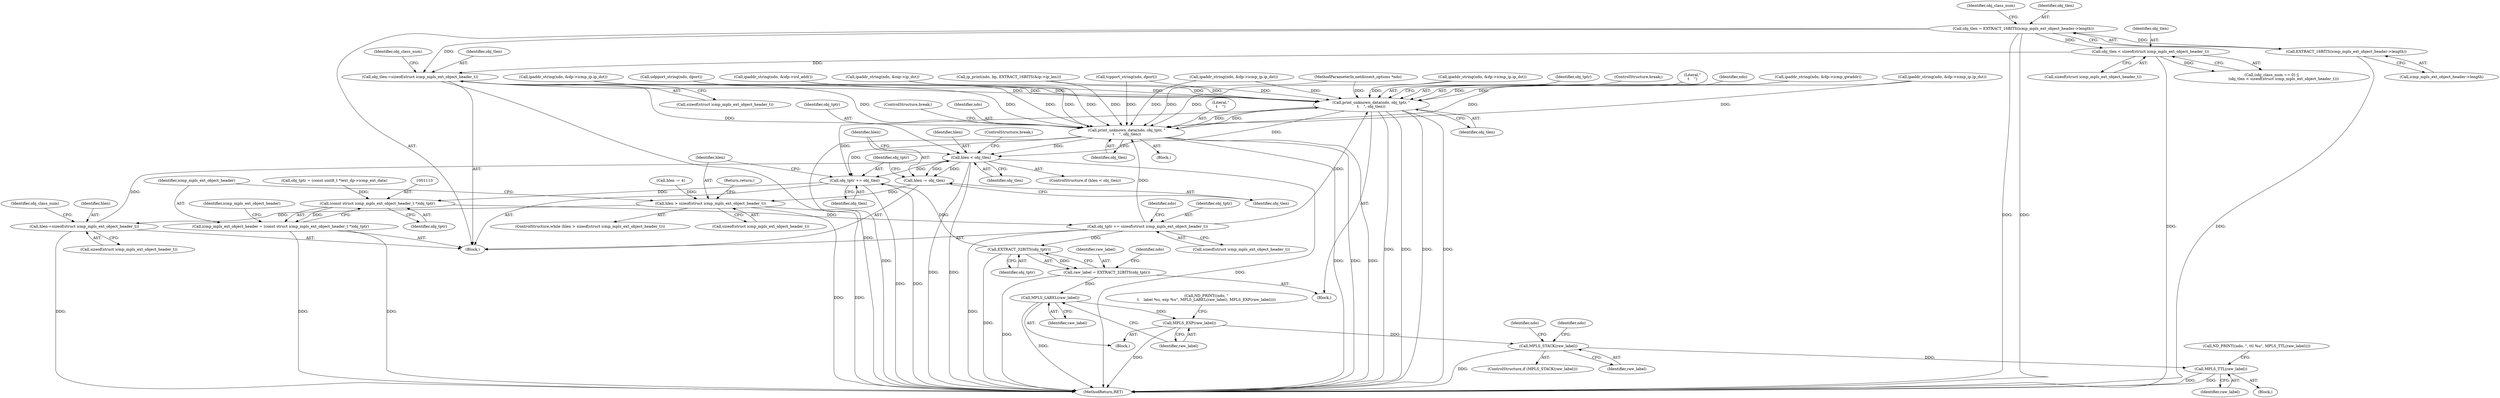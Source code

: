 digraph "0_tcpdump_2b62d1dda41590db29368ec7ba5f4faf3464765a@API" {
"1001168" [label="(Call,obj_tlen-=sizeof(struct icmp_mpls_ext_object_header_t))"];
"1001162" [label="(Call,obj_tlen < sizeof(struct icmp_mpls_ext_object_header_t))"];
"1001118" [label="(Call,obj_tlen = EXTRACT_16BITS(icmp_mpls_ext_object_header->length))"];
"1001120" [label="(Call,EXTRACT_16BITS(icmp_mpls_ext_object_header->length))"];
"1001214" [label="(Call,print_unknown_data(ndo, obj_tptr, \"\n\t    \", obj_tlen))"];
"1001222" [label="(Call,print_unknown_data(ndo, obj_tptr, \"\n\t    \", obj_tlen))"];
"1001229" [label="(Call,hlen < obj_tlen)"];
"1001233" [label="(Call,hlen -= obj_tlen)"];
"1001105" [label="(Call,hlen > sizeof(struct icmp_mpls_ext_object_header_t))"];
"1001153" [label="(Call,hlen-=sizeof(struct icmp_mpls_ext_object_header_t))"];
"1001236" [label="(Call,obj_tptr += obj_tlen)"];
"1001112" [label="(Call,(const struct icmp_mpls_ext_object_header_t *)obj_tptr)"];
"1001110" [label="(Call,icmp_mpls_ext_object_header = (const struct icmp_mpls_ext_object_header_t *)obj_tptr)"];
"1001134" [label="(Call,obj_tptr += sizeof(struct icmp_mpls_ext_object_header_t))"];
"1001186" [label="(Call,EXTRACT_32BITS(obj_tptr))"];
"1001184" [label="(Call,raw_label = EXTRACT_32BITS(obj_tptr))"];
"1001194" [label="(Call,MPLS_LABEL(raw_label))"];
"1001196" [label="(Call,MPLS_EXP(raw_label))"];
"1001199" [label="(Call,MPLS_STACK(raw_label))"];
"1001210" [label="(Call,MPLS_TTL(raw_label))"];
"1001239" [label="(Return,return;)"];
"1001160" [label="(Identifier,obj_class_num)"];
"1000365" [label="(Call,ipaddr_string(ndo, &dp->icmp_ip.ip_dst))"];
"1001232" [label="(ControlStructure,break;)"];
"1001094" [label="(Call,hlen -= 4)"];
"1001188" [label="(Call,ND_PRINT((ndo, \"\n\t    label %u, exp %u\", MPLS_LABEL(raw_label), MPLS_EXP(raw_label))))"];
"1001169" [label="(Identifier,obj_tlen)"];
"1000448" [label="(Call,ipaddr_string(ndo, &dp->icmp_gwaddr))"];
"1001162" [label="(Call,obj_tlen < sizeof(struct icmp_mpls_ext_object_header_t))"];
"1001107" [label="(Call,sizeof(struct icmp_mpls_ext_object_header_t))"];
"1001117" [label="(Identifier,icmp_mpls_ext_object_header)"];
"1001153" [label="(Call,hlen-=sizeof(struct icmp_mpls_ext_object_header_t))"];
"1001185" [label="(Identifier,raw_label)"];
"1001207" [label="(Identifier,ndo)"];
"1000221" [label="(Call,ipaddr_string(ndo, &dp->icmp_ip.ip_dst))"];
"1001197" [label="(Identifier,raw_label)"];
"1001214" [label="(Call,print_unknown_data(ndo, obj_tptr, \"\n\t    \", obj_tlen))"];
"1001186" [label="(Call,EXTRACT_32BITS(obj_tptr))"];
"1001215" [label="(Identifier,ndo)"];
"1001109" [label="(Block,)"];
"1001184" [label="(Call,raw_label = EXTRACT_32BITS(obj_tptr))"];
"1001230" [label="(Identifier,hlen)"];
"1001106" [label="(Identifier,hlen)"];
"1001210" [label="(Call,MPLS_TTL(raw_label))"];
"1001245" [label="(MethodReturn,RET)"];
"1001173" [label="(Identifier,obj_class_num)"];
"1001155" [label="(Call,sizeof(struct icmp_mpls_ext_object_header_t))"];
"1000323" [label="(Call,ipaddr_string(ndo, &oip->ip_dst))"];
"1001121" [label="(Call,icmp_mpls_ext_object_header->length)"];
"1001118" [label="(Call,obj_tlen = EXTRACT_16BITS(icmp_mpls_ext_object_header->length))"];
"1000408" [label="(Call,ipaddr_string(ndo, &dp->icmp_ip.ip_dst))"];
"1001158" [label="(Call,(obj_class_num == 0) ||\n                    (obj_tlen < sizeof(struct icmp_mpls_ext_object_header_t)))"];
"1001174" [label="(Block,)"];
"1000311" [label="(Call,udpport_string(ndo, dport))"];
"1001199" [label="(Call,MPLS_STACK(raw_label))"];
"1001211" [label="(Identifier,raw_label)"];
"1001163" [label="(Identifier,obj_tlen)"];
"1001097" [label="(Call,obj_tptr = (const uint8_t *)ext_dp->icmp_ext_data)"];
"1001114" [label="(Identifier,obj_tptr)"];
"1001178" [label="(Block,)"];
"1001194" [label="(Call,MPLS_LABEL(raw_label))"];
"1001134" [label="(Call,obj_tptr += sizeof(struct icmp_mpls_ext_object_header_t))"];
"1001216" [label="(Identifier,obj_tptr)"];
"1001225" [label="(Literal,\"\n\t    \")"];
"1001195" [label="(Identifier,raw_label)"];
"1001104" [label="(ControlStructure,while (hlen > sizeof(struct icmp_mpls_ext_object_header_t)))"];
"1001125" [label="(Identifier,obj_class_num)"];
"1001120" [label="(Call,EXTRACT_16BITS(icmp_mpls_ext_object_header->length))"];
"1001231" [label="(Identifier,obj_tlen)"];
"1000383" [label="(Call,ipaddr_string(ndo, &dp->icmp_ip.ip_dst))"];
"1001238" [label="(Identifier,obj_tlen)"];
"1001196" [label="(Call,MPLS_EXP(raw_label))"];
"1001193" [label="(Block,)"];
"1001111" [label="(Identifier,icmp_mpls_ext_object_header)"];
"1001205" [label="(Call,ND_PRINT((ndo, \", ttl %u\", MPLS_TTL(raw_label))))"];
"1001140" [label="(Identifier,ndo)"];
"1001219" [label="(ControlStructure,break;)"];
"1001135" [label="(Identifier,obj_tptr)"];
"1001217" [label="(Literal,\"\n\t    \")"];
"1001168" [label="(Call,obj_tlen-=sizeof(struct icmp_mpls_ext_object_header_t))"];
"1001226" [label="(Identifier,obj_tlen)"];
"1001222" [label="(Call,print_unknown_data(ndo, obj_tptr, \"\n\t    \", obj_tlen))"];
"1001170" [label="(Call,sizeof(struct icmp_mpls_ext_object_header_t))"];
"1001234" [label="(Identifier,hlen)"];
"1001154" [label="(Identifier,hlen)"];
"1001112" [label="(Call,(const struct icmp_mpls_ext_object_header_t *)obj_tptr)"];
"1000656" [label="(Call,ipaddr_string(ndo, &idp->ird_addr))"];
"1001224" [label="(Identifier,obj_tptr)"];
"1001200" [label="(Identifier,raw_label)"];
"1001218" [label="(Identifier,obj_tlen)"];
"1001236" [label="(Call,obj_tptr += obj_tlen)"];
"1000959" [label="(Call,ip_print(ndo, bp, EXTRACT_16BITS(&ip->ip_len)))"];
"1001203" [label="(Identifier,ndo)"];
"1001237" [label="(Identifier,obj_tptr)"];
"1001198" [label="(ControlStructure,if (MPLS_STACK(raw_label)))"];
"1001229" [label="(Call,hlen < obj_tlen)"];
"1001110" [label="(Call,icmp_mpls_ext_object_header = (const struct icmp_mpls_ext_object_header_t *)obj_tptr)"];
"1001235" [label="(Identifier,obj_tlen)"];
"1001233" [label="(Call,hlen -= obj_tlen)"];
"1001164" [label="(Call,sizeof(struct icmp_mpls_ext_object_header_t))"];
"1001119" [label="(Identifier,obj_tlen)"];
"1000293" [label="(Call,tcpport_string(ndo, dport))"];
"1001228" [label="(ControlStructure,if (hlen < obj_tlen))"];
"1001227" [label="(ControlStructure,break;)"];
"1001105" [label="(Call,hlen > sizeof(struct icmp_mpls_ext_object_header_t))"];
"1001208" [label="(Block,)"];
"1001136" [label="(Call,sizeof(struct icmp_mpls_ext_object_header_t))"];
"1001190" [label="(Identifier,ndo)"];
"1001187" [label="(Identifier,obj_tptr)"];
"1001223" [label="(Identifier,ndo)"];
"1000110" [label="(MethodParameterIn,netdissect_options *ndo)"];
"1001168" -> "1001109"  [label="AST: "];
"1001168" -> "1001170"  [label="CFG: "];
"1001169" -> "1001168"  [label="AST: "];
"1001170" -> "1001168"  [label="AST: "];
"1001173" -> "1001168"  [label="CFG: "];
"1001168" -> "1001245"  [label="DDG: "];
"1001162" -> "1001168"  [label="DDG: "];
"1001118" -> "1001168"  [label="DDG: "];
"1001168" -> "1001214"  [label="DDG: "];
"1001168" -> "1001222"  [label="DDG: "];
"1001168" -> "1001229"  [label="DDG: "];
"1001162" -> "1001158"  [label="AST: "];
"1001162" -> "1001164"  [label="CFG: "];
"1001163" -> "1001162"  [label="AST: "];
"1001164" -> "1001162"  [label="AST: "];
"1001158" -> "1001162"  [label="CFG: "];
"1001162" -> "1001245"  [label="DDG: "];
"1001162" -> "1001158"  [label="DDG: "];
"1001118" -> "1001162"  [label="DDG: "];
"1001118" -> "1001109"  [label="AST: "];
"1001118" -> "1001120"  [label="CFG: "];
"1001119" -> "1001118"  [label="AST: "];
"1001120" -> "1001118"  [label="AST: "];
"1001125" -> "1001118"  [label="CFG: "];
"1001118" -> "1001245"  [label="DDG: "];
"1001118" -> "1001245"  [label="DDG: "];
"1001120" -> "1001118"  [label="DDG: "];
"1001120" -> "1001121"  [label="CFG: "];
"1001121" -> "1001120"  [label="AST: "];
"1001120" -> "1001245"  [label="DDG: "];
"1001214" -> "1001178"  [label="AST: "];
"1001214" -> "1001218"  [label="CFG: "];
"1001215" -> "1001214"  [label="AST: "];
"1001216" -> "1001214"  [label="AST: "];
"1001217" -> "1001214"  [label="AST: "];
"1001218" -> "1001214"  [label="AST: "];
"1001219" -> "1001214"  [label="CFG: "];
"1001214" -> "1001245"  [label="DDG: "];
"1001214" -> "1001245"  [label="DDG: "];
"1001214" -> "1001245"  [label="DDG: "];
"1001214" -> "1001245"  [label="DDG: "];
"1001222" -> "1001214"  [label="DDG: "];
"1000311" -> "1001214"  [label="DDG: "];
"1000293" -> "1001214"  [label="DDG: "];
"1000383" -> "1001214"  [label="DDG: "];
"1000408" -> "1001214"  [label="DDG: "];
"1000365" -> "1001214"  [label="DDG: "];
"1000323" -> "1001214"  [label="DDG: "];
"1000656" -> "1001214"  [label="DDG: "];
"1000959" -> "1001214"  [label="DDG: "];
"1000221" -> "1001214"  [label="DDG: "];
"1000448" -> "1001214"  [label="DDG: "];
"1000110" -> "1001214"  [label="DDG: "];
"1001134" -> "1001214"  [label="DDG: "];
"1001214" -> "1001222"  [label="DDG: "];
"1001214" -> "1001229"  [label="DDG: "];
"1001214" -> "1001236"  [label="DDG: "];
"1001222" -> "1001174"  [label="AST: "];
"1001222" -> "1001226"  [label="CFG: "];
"1001223" -> "1001222"  [label="AST: "];
"1001224" -> "1001222"  [label="AST: "];
"1001225" -> "1001222"  [label="AST: "];
"1001226" -> "1001222"  [label="AST: "];
"1001227" -> "1001222"  [label="CFG: "];
"1001222" -> "1001245"  [label="DDG: "];
"1001222" -> "1001245"  [label="DDG: "];
"1001222" -> "1001245"  [label="DDG: "];
"1001222" -> "1001245"  [label="DDG: "];
"1000311" -> "1001222"  [label="DDG: "];
"1000293" -> "1001222"  [label="DDG: "];
"1000383" -> "1001222"  [label="DDG: "];
"1000408" -> "1001222"  [label="DDG: "];
"1000365" -> "1001222"  [label="DDG: "];
"1000323" -> "1001222"  [label="DDG: "];
"1000656" -> "1001222"  [label="DDG: "];
"1000959" -> "1001222"  [label="DDG: "];
"1000221" -> "1001222"  [label="DDG: "];
"1000448" -> "1001222"  [label="DDG: "];
"1000110" -> "1001222"  [label="DDG: "];
"1001134" -> "1001222"  [label="DDG: "];
"1001222" -> "1001229"  [label="DDG: "];
"1001222" -> "1001236"  [label="DDG: "];
"1001229" -> "1001228"  [label="AST: "];
"1001229" -> "1001231"  [label="CFG: "];
"1001230" -> "1001229"  [label="AST: "];
"1001231" -> "1001229"  [label="AST: "];
"1001232" -> "1001229"  [label="CFG: "];
"1001234" -> "1001229"  [label="CFG: "];
"1001229" -> "1001245"  [label="DDG: "];
"1001229" -> "1001245"  [label="DDG: "];
"1001229" -> "1001245"  [label="DDG: "];
"1001153" -> "1001229"  [label="DDG: "];
"1001229" -> "1001233"  [label="DDG: "];
"1001229" -> "1001233"  [label="DDG: "];
"1001229" -> "1001236"  [label="DDG: "];
"1001233" -> "1001109"  [label="AST: "];
"1001233" -> "1001235"  [label="CFG: "];
"1001234" -> "1001233"  [label="AST: "];
"1001235" -> "1001233"  [label="AST: "];
"1001237" -> "1001233"  [label="CFG: "];
"1001233" -> "1001105"  [label="DDG: "];
"1001105" -> "1001104"  [label="AST: "];
"1001105" -> "1001107"  [label="CFG: "];
"1001106" -> "1001105"  [label="AST: "];
"1001107" -> "1001105"  [label="AST: "];
"1001111" -> "1001105"  [label="CFG: "];
"1001239" -> "1001105"  [label="CFG: "];
"1001105" -> "1001245"  [label="DDG: "];
"1001105" -> "1001245"  [label="DDG: "];
"1001094" -> "1001105"  [label="DDG: "];
"1001105" -> "1001153"  [label="DDG: "];
"1001153" -> "1001109"  [label="AST: "];
"1001153" -> "1001155"  [label="CFG: "];
"1001154" -> "1001153"  [label="AST: "];
"1001155" -> "1001153"  [label="AST: "];
"1001160" -> "1001153"  [label="CFG: "];
"1001153" -> "1001245"  [label="DDG: "];
"1001236" -> "1001109"  [label="AST: "];
"1001236" -> "1001238"  [label="CFG: "];
"1001237" -> "1001236"  [label="AST: "];
"1001238" -> "1001236"  [label="AST: "];
"1001106" -> "1001236"  [label="CFG: "];
"1001236" -> "1001245"  [label="DDG: "];
"1001236" -> "1001245"  [label="DDG: "];
"1001236" -> "1001112"  [label="DDG: "];
"1001186" -> "1001236"  [label="DDG: "];
"1001112" -> "1001110"  [label="AST: "];
"1001112" -> "1001114"  [label="CFG: "];
"1001113" -> "1001112"  [label="AST: "];
"1001114" -> "1001112"  [label="AST: "];
"1001110" -> "1001112"  [label="CFG: "];
"1001112" -> "1001110"  [label="DDG: "];
"1001097" -> "1001112"  [label="DDG: "];
"1001112" -> "1001134"  [label="DDG: "];
"1001110" -> "1001109"  [label="AST: "];
"1001111" -> "1001110"  [label="AST: "];
"1001117" -> "1001110"  [label="CFG: "];
"1001110" -> "1001245"  [label="DDG: "];
"1001110" -> "1001245"  [label="DDG: "];
"1001134" -> "1001109"  [label="AST: "];
"1001134" -> "1001136"  [label="CFG: "];
"1001135" -> "1001134"  [label="AST: "];
"1001136" -> "1001134"  [label="AST: "];
"1001140" -> "1001134"  [label="CFG: "];
"1001134" -> "1001245"  [label="DDG: "];
"1001134" -> "1001186"  [label="DDG: "];
"1001186" -> "1001184"  [label="AST: "];
"1001186" -> "1001187"  [label="CFG: "];
"1001187" -> "1001186"  [label="AST: "];
"1001184" -> "1001186"  [label="CFG: "];
"1001186" -> "1001245"  [label="DDG: "];
"1001186" -> "1001184"  [label="DDG: "];
"1001184" -> "1001178"  [label="AST: "];
"1001185" -> "1001184"  [label="AST: "];
"1001190" -> "1001184"  [label="CFG: "];
"1001184" -> "1001245"  [label="DDG: "];
"1001184" -> "1001194"  [label="DDG: "];
"1001194" -> "1001193"  [label="AST: "];
"1001194" -> "1001195"  [label="CFG: "];
"1001195" -> "1001194"  [label="AST: "];
"1001197" -> "1001194"  [label="CFG: "];
"1001194" -> "1001245"  [label="DDG: "];
"1001194" -> "1001196"  [label="DDG: "];
"1001196" -> "1001193"  [label="AST: "];
"1001196" -> "1001197"  [label="CFG: "];
"1001197" -> "1001196"  [label="AST: "];
"1001188" -> "1001196"  [label="CFG: "];
"1001196" -> "1001245"  [label="DDG: "];
"1001196" -> "1001199"  [label="DDG: "];
"1001199" -> "1001198"  [label="AST: "];
"1001199" -> "1001200"  [label="CFG: "];
"1001200" -> "1001199"  [label="AST: "];
"1001203" -> "1001199"  [label="CFG: "];
"1001207" -> "1001199"  [label="CFG: "];
"1001199" -> "1001245"  [label="DDG: "];
"1001199" -> "1001210"  [label="DDG: "];
"1001210" -> "1001208"  [label="AST: "];
"1001210" -> "1001211"  [label="CFG: "];
"1001211" -> "1001210"  [label="AST: "];
"1001205" -> "1001210"  [label="CFG: "];
"1001210" -> "1001245"  [label="DDG: "];
"1001210" -> "1001245"  [label="DDG: "];
}
